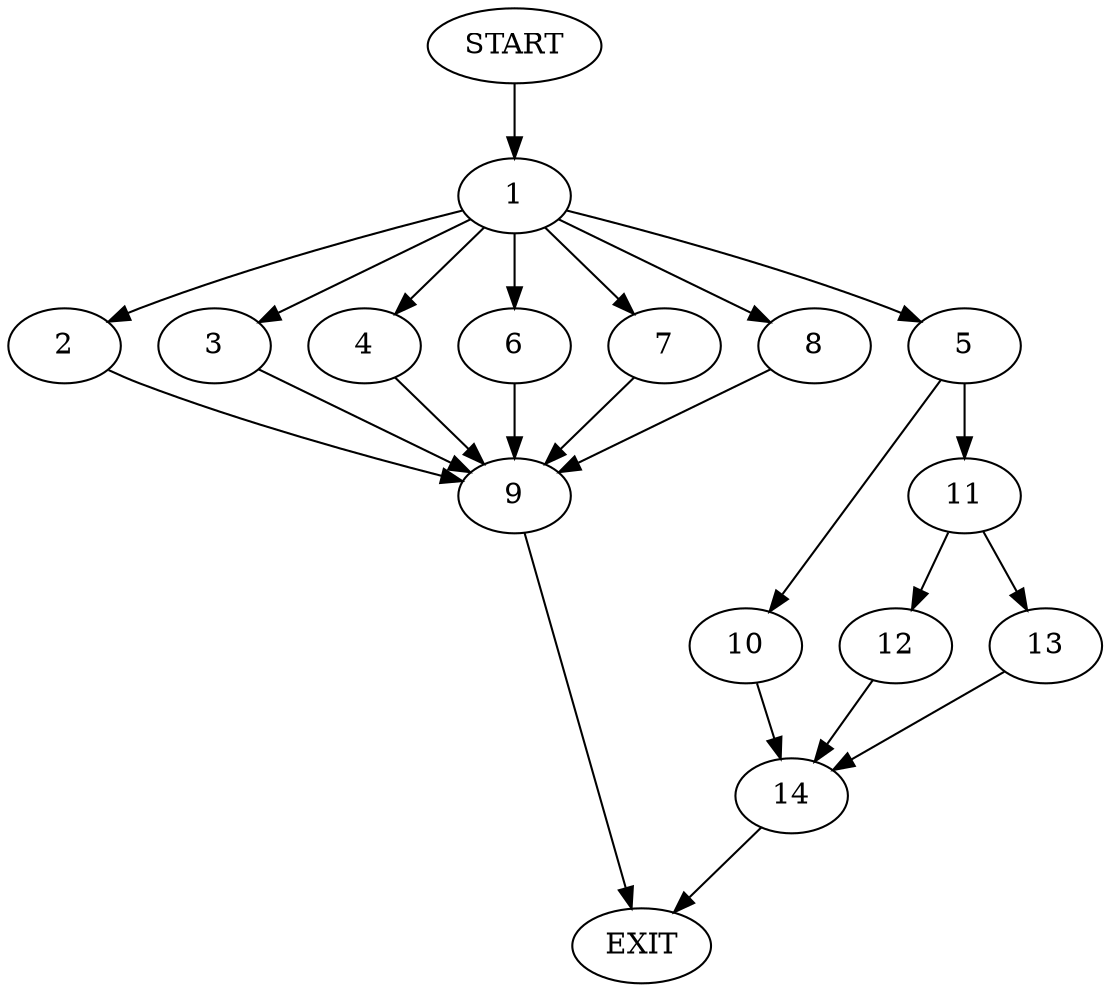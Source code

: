 digraph {
0 [label="START"]
15 [label="EXIT"]
0 -> 1
1 -> 2
1 -> 3
1 -> 4
1 -> 5
1 -> 6
1 -> 7
1 -> 8
4 -> 9
2 -> 9
8 -> 9
3 -> 9
7 -> 9
5 -> 10
5 -> 11
6 -> 9
9 -> 15
11 -> 12
11 -> 13
10 -> 14
14 -> 15
13 -> 14
12 -> 14
}
